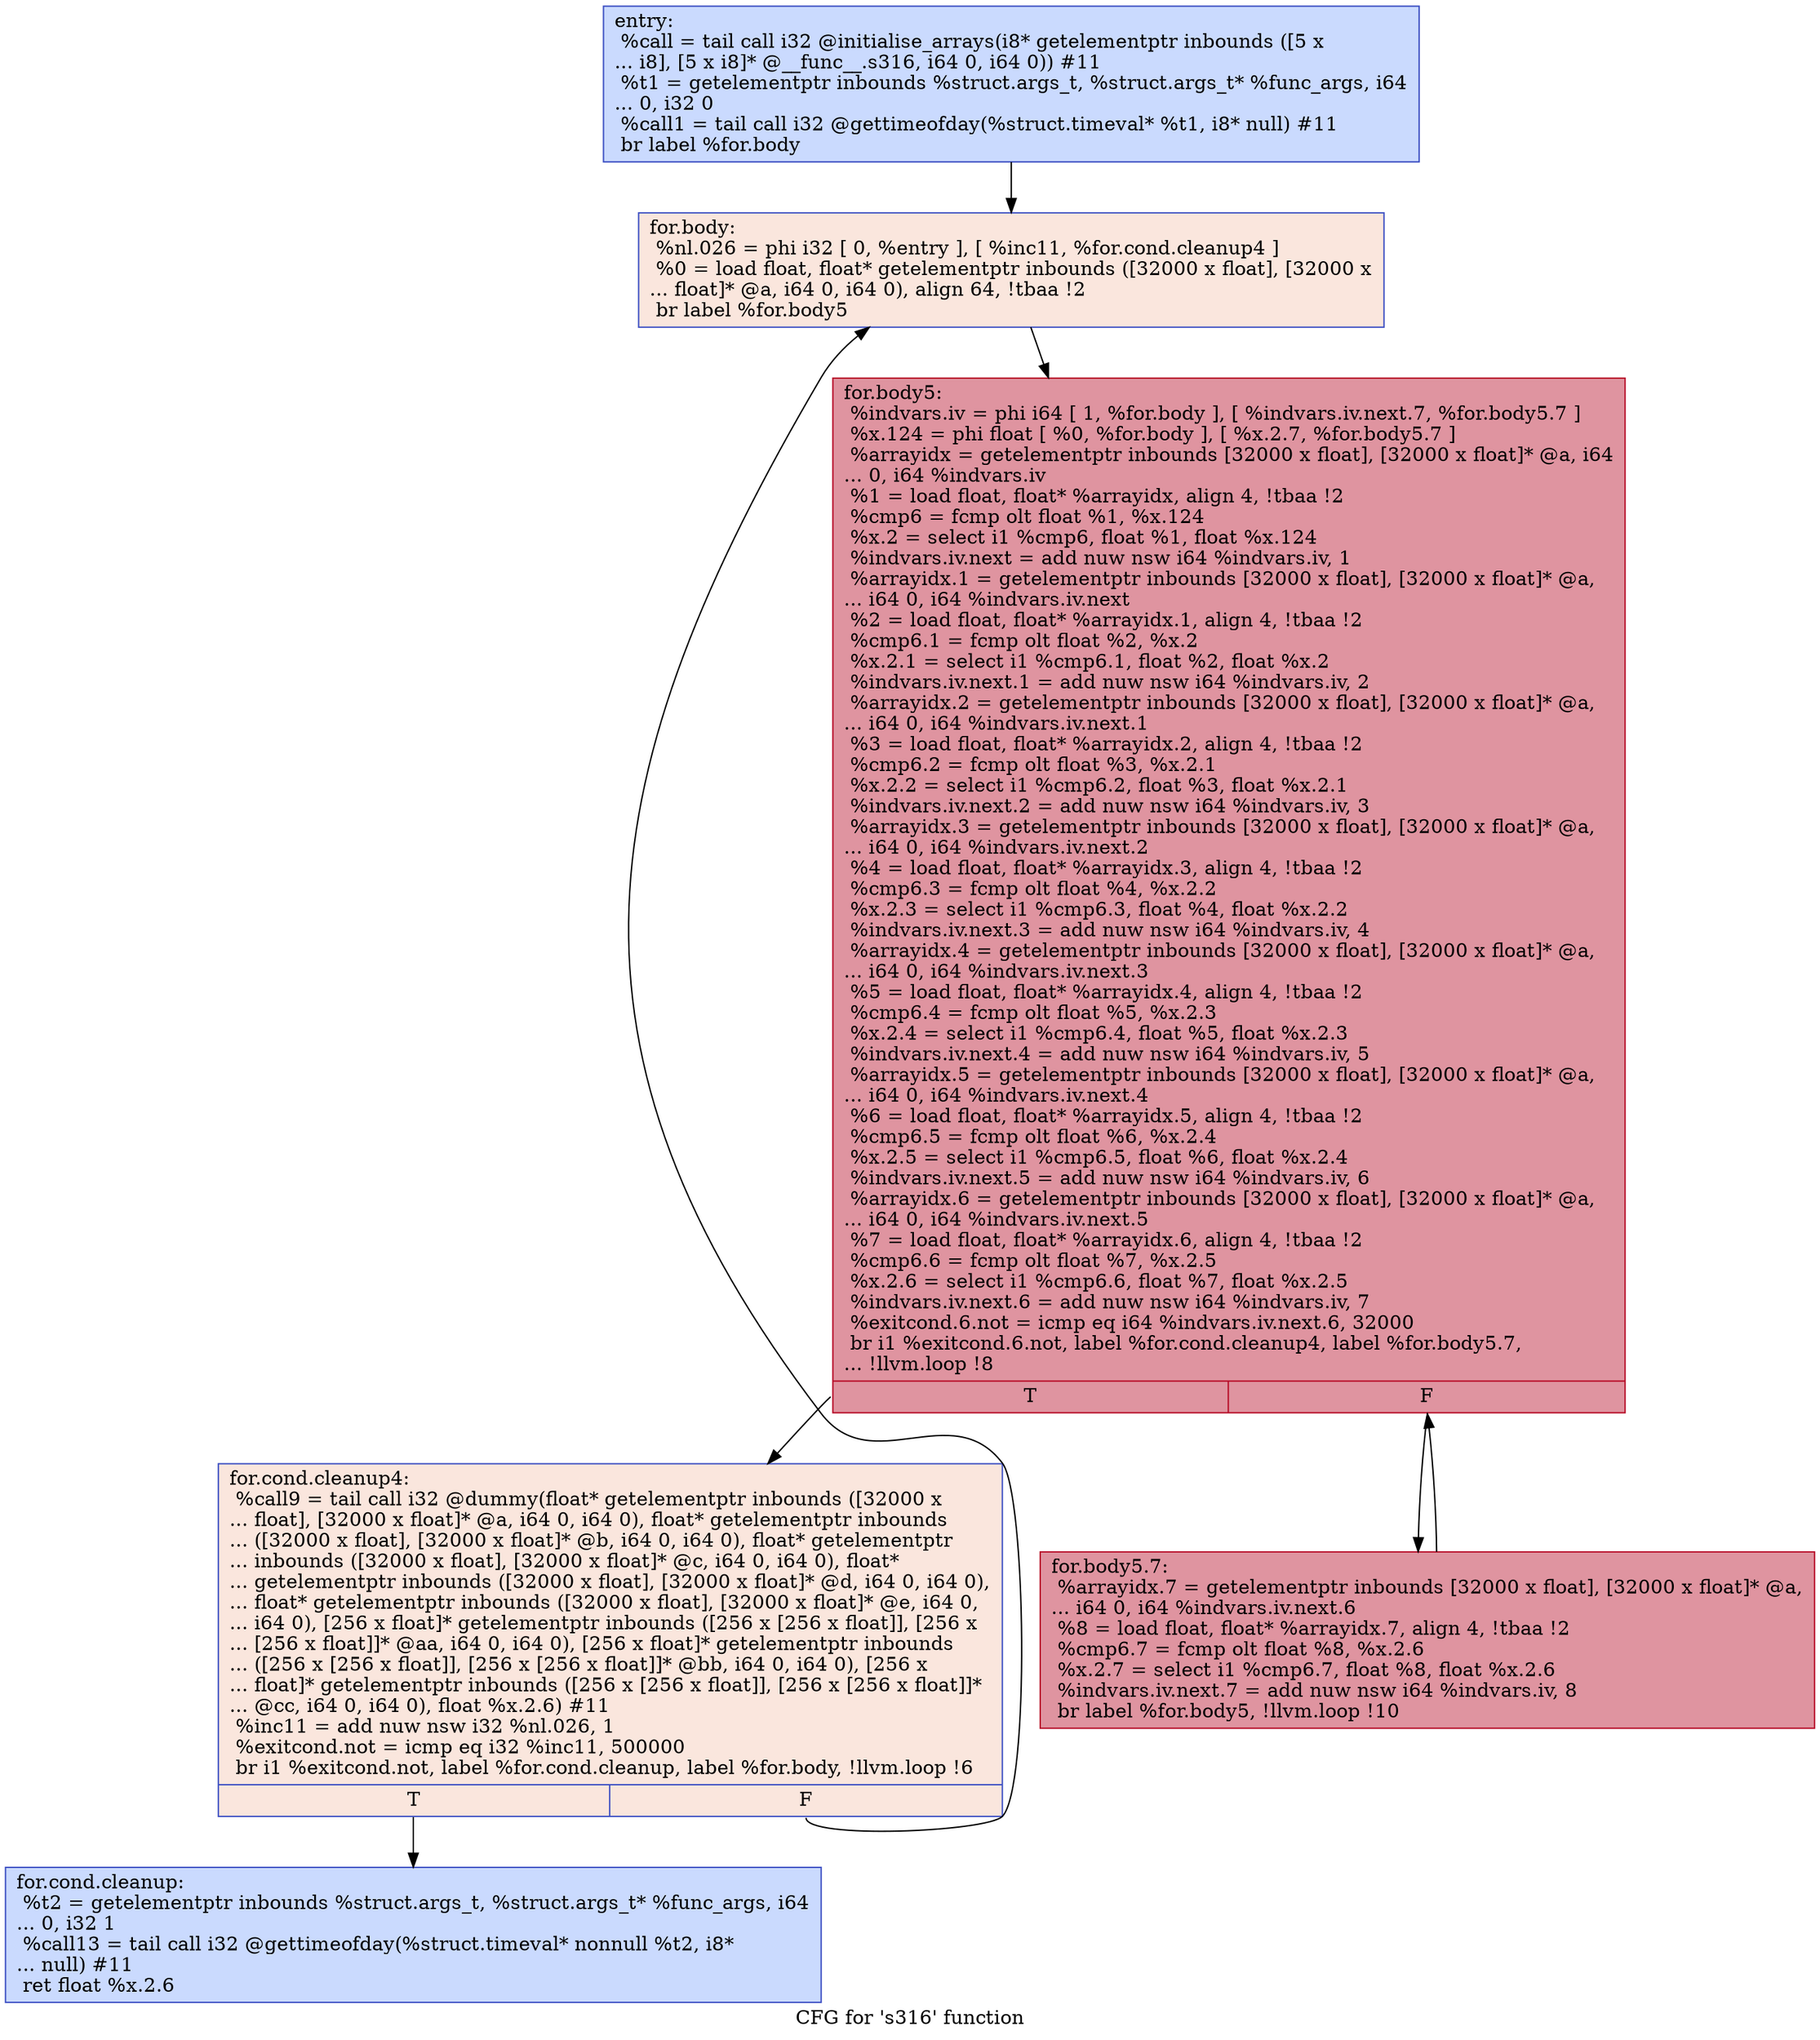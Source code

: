 digraph "CFG for 's316' function" {
	label="CFG for 's316' function";

	Node0x564c93bc4990 [shape=record,color="#3d50c3ff", style=filled, fillcolor="#88abfd70",label="{entry:\l  %call = tail call i32 @initialise_arrays(i8* getelementptr inbounds ([5 x\l... i8], [5 x i8]* @__func__.s316, i64 0, i64 0)) #11\l  %t1 = getelementptr inbounds %struct.args_t, %struct.args_t* %func_args, i64\l... 0, i32 0\l  %call1 = tail call i32 @gettimeofday(%struct.timeval* %t1, i8* null) #11\l  br label %for.body\l}"];
	Node0x564c93bc4990 -> Node0x564c93bc4dd0;
	Node0x564c93bc4e90 [shape=record,color="#3d50c3ff", style=filled, fillcolor="#88abfd70",label="{for.cond.cleanup:                                 \l  %t2 = getelementptr inbounds %struct.args_t, %struct.args_t* %func_args, i64\l... 0, i32 1\l  %call13 = tail call i32 @gettimeofday(%struct.timeval* nonnull %t2, i8*\l... null) #11\l  ret float %x.2.6\l}"];
	Node0x564c93bc4dd0 [shape=record,color="#3d50c3ff", style=filled, fillcolor="#f3c7b170",label="{for.body:                                         \l  %nl.026 = phi i32 [ 0, %entry ], [ %inc11, %for.cond.cleanup4 ]\l  %0 = load float, float* getelementptr inbounds ([32000 x float], [32000 x\l... float]* @a, i64 0, i64 0), align 64, !tbaa !2\l  br label %for.body5\l}"];
	Node0x564c93bc4dd0 -> Node0x564c93bc53a0;
	Node0x564c93bc5200 [shape=record,color="#3d50c3ff", style=filled, fillcolor="#f3c7b170",label="{for.cond.cleanup4:                                \l  %call9 = tail call i32 @dummy(float* getelementptr inbounds ([32000 x\l... float], [32000 x float]* @a, i64 0, i64 0), float* getelementptr inbounds\l... ([32000 x float], [32000 x float]* @b, i64 0, i64 0), float* getelementptr\l... inbounds ([32000 x float], [32000 x float]* @c, i64 0, i64 0), float*\l... getelementptr inbounds ([32000 x float], [32000 x float]* @d, i64 0, i64 0),\l... float* getelementptr inbounds ([32000 x float], [32000 x float]* @e, i64 0,\l... i64 0), [256 x float]* getelementptr inbounds ([256 x [256 x float]], [256 x\l... [256 x float]]* @aa, i64 0, i64 0), [256 x float]* getelementptr inbounds\l... ([256 x [256 x float]], [256 x [256 x float]]* @bb, i64 0, i64 0), [256 x\l... float]* getelementptr inbounds ([256 x [256 x float]], [256 x [256 x float]]*\l... @cc, i64 0, i64 0), float %x.2.6) #11\l  %inc11 = add nuw nsw i32 %nl.026, 1\l  %exitcond.not = icmp eq i32 %inc11, 500000\l  br i1 %exitcond.not, label %for.cond.cleanup, label %for.body, !llvm.loop !6\l|{<s0>T|<s1>F}}"];
	Node0x564c93bc5200:s0 -> Node0x564c93bc4e90;
	Node0x564c93bc5200:s1 -> Node0x564c93bc4dd0;
	Node0x564c93bc53a0 [shape=record,color="#b70d28ff", style=filled, fillcolor="#b70d2870",label="{for.body5:                                        \l  %indvars.iv = phi i64 [ 1, %for.body ], [ %indvars.iv.next.7, %for.body5.7 ]\l  %x.124 = phi float [ %0, %for.body ], [ %x.2.7, %for.body5.7 ]\l  %arrayidx = getelementptr inbounds [32000 x float], [32000 x float]* @a, i64\l... 0, i64 %indvars.iv\l  %1 = load float, float* %arrayidx, align 4, !tbaa !2\l  %cmp6 = fcmp olt float %1, %x.124\l  %x.2 = select i1 %cmp6, float %1, float %x.124\l  %indvars.iv.next = add nuw nsw i64 %indvars.iv, 1\l  %arrayidx.1 = getelementptr inbounds [32000 x float], [32000 x float]* @a,\l... i64 0, i64 %indvars.iv.next\l  %2 = load float, float* %arrayidx.1, align 4, !tbaa !2\l  %cmp6.1 = fcmp olt float %2, %x.2\l  %x.2.1 = select i1 %cmp6.1, float %2, float %x.2\l  %indvars.iv.next.1 = add nuw nsw i64 %indvars.iv, 2\l  %arrayidx.2 = getelementptr inbounds [32000 x float], [32000 x float]* @a,\l... i64 0, i64 %indvars.iv.next.1\l  %3 = load float, float* %arrayidx.2, align 4, !tbaa !2\l  %cmp6.2 = fcmp olt float %3, %x.2.1\l  %x.2.2 = select i1 %cmp6.2, float %3, float %x.2.1\l  %indvars.iv.next.2 = add nuw nsw i64 %indvars.iv, 3\l  %arrayidx.3 = getelementptr inbounds [32000 x float], [32000 x float]* @a,\l... i64 0, i64 %indvars.iv.next.2\l  %4 = load float, float* %arrayidx.3, align 4, !tbaa !2\l  %cmp6.3 = fcmp olt float %4, %x.2.2\l  %x.2.3 = select i1 %cmp6.3, float %4, float %x.2.2\l  %indvars.iv.next.3 = add nuw nsw i64 %indvars.iv, 4\l  %arrayidx.4 = getelementptr inbounds [32000 x float], [32000 x float]* @a,\l... i64 0, i64 %indvars.iv.next.3\l  %5 = load float, float* %arrayidx.4, align 4, !tbaa !2\l  %cmp6.4 = fcmp olt float %5, %x.2.3\l  %x.2.4 = select i1 %cmp6.4, float %5, float %x.2.3\l  %indvars.iv.next.4 = add nuw nsw i64 %indvars.iv, 5\l  %arrayidx.5 = getelementptr inbounds [32000 x float], [32000 x float]* @a,\l... i64 0, i64 %indvars.iv.next.4\l  %6 = load float, float* %arrayidx.5, align 4, !tbaa !2\l  %cmp6.5 = fcmp olt float %6, %x.2.4\l  %x.2.5 = select i1 %cmp6.5, float %6, float %x.2.4\l  %indvars.iv.next.5 = add nuw nsw i64 %indvars.iv, 6\l  %arrayidx.6 = getelementptr inbounds [32000 x float], [32000 x float]* @a,\l... i64 0, i64 %indvars.iv.next.5\l  %7 = load float, float* %arrayidx.6, align 4, !tbaa !2\l  %cmp6.6 = fcmp olt float %7, %x.2.5\l  %x.2.6 = select i1 %cmp6.6, float %7, float %x.2.5\l  %indvars.iv.next.6 = add nuw nsw i64 %indvars.iv, 7\l  %exitcond.6.not = icmp eq i64 %indvars.iv.next.6, 32000\l  br i1 %exitcond.6.not, label %for.cond.cleanup4, label %for.body5.7,\l... !llvm.loop !8\l|{<s0>T|<s1>F}}"];
	Node0x564c93bc53a0:s0 -> Node0x564c93bc5200;
	Node0x564c93bc53a0:s1 -> Node0x564c93bc5a20;
	Node0x564c93bc5a20 [shape=record,color="#b70d28ff", style=filled, fillcolor="#b70d2870",label="{for.body5.7:                                      \l  %arrayidx.7 = getelementptr inbounds [32000 x float], [32000 x float]* @a,\l... i64 0, i64 %indvars.iv.next.6\l  %8 = load float, float* %arrayidx.7, align 4, !tbaa !2\l  %cmp6.7 = fcmp olt float %8, %x.2.6\l  %x.2.7 = select i1 %cmp6.7, float %8, float %x.2.6\l  %indvars.iv.next.7 = add nuw nsw i64 %indvars.iv, 8\l  br label %for.body5, !llvm.loop !10\l}"];
	Node0x564c93bc5a20 -> Node0x564c93bc53a0;
}
